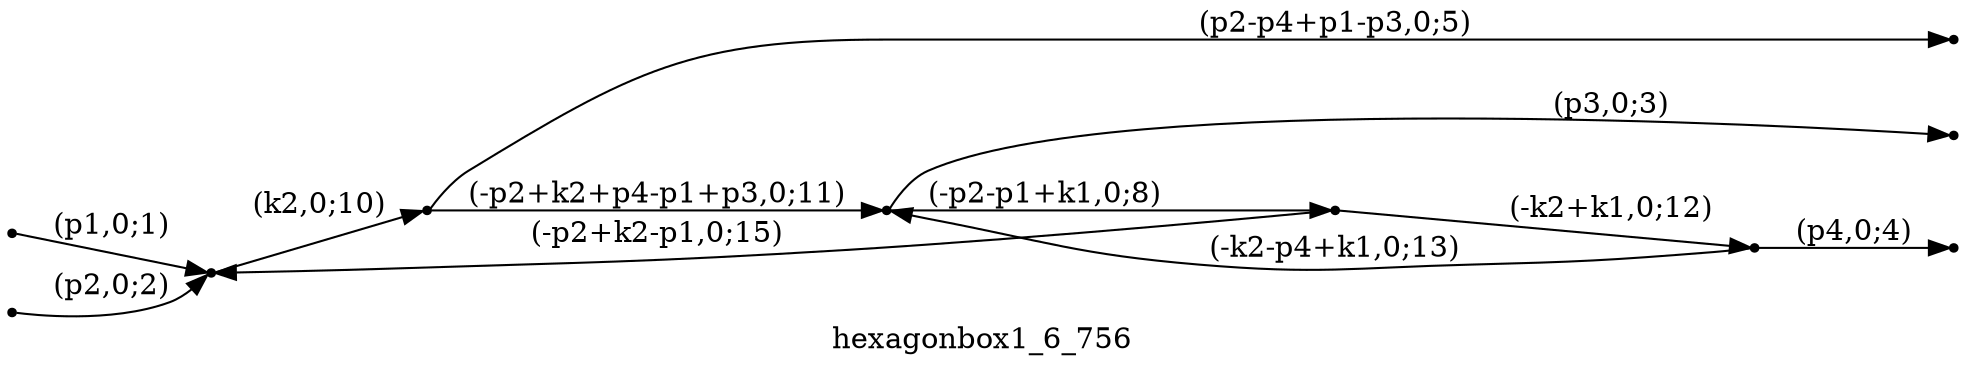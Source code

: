 digraph hexagonbox1_6_756 {
  label="hexagonbox1_6_756";
  rankdir="LR";
  subgraph edges {
    -1 -> 5 [label="(p1,0;1)"];
    -2 -> 5 [label="(p2,0;2)"];
    4 -> -3 [label="(p3,0;3)"];
    2 -> -4 [label="(p4,0;4)"];
    1 -> -5 [label="(p2-p4+p1-p3,0;5)"];
    4 -> 3 [label="(-p2-p1+k1,0;8)"];
    5 -> 1 [label="(k2,0;10)"];
    1 -> 4 [label="(-p2+k2+p4-p1+p3,0;11)"];
    3 -> 2 [label="(-k2+k1,0;12)"];
    2 -> 4 [label="(-k2-p4+k1,0;13)"];
    3 -> 5 [label="(-p2+k2-p1,0;15)"];
  }
  subgraph incoming { rank="source"; -1; -2; }
  subgraph outgoing { rank="sink"; -3; -4; -5; }
-5 [shape=point];
-4 [shape=point];
-3 [shape=point];
-2 [shape=point];
-1 [shape=point];
1 [shape=point];
2 [shape=point];
3 [shape=point];
4 [shape=point];
5 [shape=point];
}

